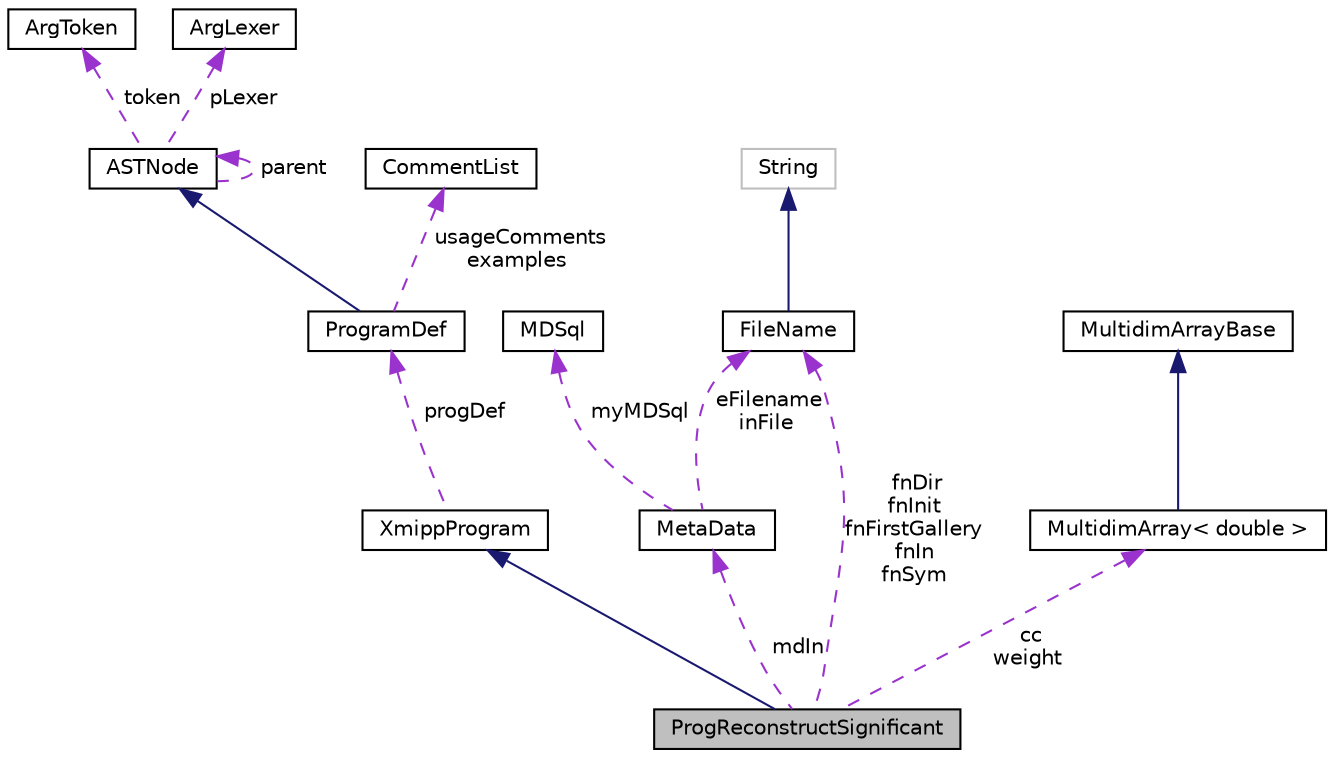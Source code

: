 digraph "ProgReconstructSignificant"
{
  edge [fontname="Helvetica",fontsize="10",labelfontname="Helvetica",labelfontsize="10"];
  node [fontname="Helvetica",fontsize="10",shape=record];
  Node3 [label="ProgReconstructSignificant",height=0.2,width=0.4,color="black", fillcolor="grey75", style="filled", fontcolor="black"];
  Node4 -> Node3 [dir="back",color="midnightblue",fontsize="10",style="solid",fontname="Helvetica"];
  Node4 [label="XmippProgram",height=0.2,width=0.4,color="black", fillcolor="white", style="filled",URL="$classXmippProgram.html"];
  Node5 -> Node4 [dir="back",color="darkorchid3",fontsize="10",style="dashed",label=" progDef" ,fontname="Helvetica"];
  Node5 [label="ProgramDef",height=0.2,width=0.4,color="black", fillcolor="white", style="filled",URL="$classProgramDef.html"];
  Node6 -> Node5 [dir="back",color="midnightblue",fontsize="10",style="solid",fontname="Helvetica"];
  Node6 [label="ASTNode",height=0.2,width=0.4,color="black", fillcolor="white", style="filled",URL="$classASTNode.html"];
  Node7 -> Node6 [dir="back",color="darkorchid3",fontsize="10",style="dashed",label=" token" ,fontname="Helvetica"];
  Node7 [label="ArgToken",height=0.2,width=0.4,color="black", fillcolor="white", style="filled",URL="$classArgToken.html"];
  Node8 -> Node6 [dir="back",color="darkorchid3",fontsize="10",style="dashed",label=" pLexer" ,fontname="Helvetica"];
  Node8 [label="ArgLexer",height=0.2,width=0.4,color="black", fillcolor="white", style="filled",URL="$classArgLexer.html"];
  Node6 -> Node6 [dir="back",color="darkorchid3",fontsize="10",style="dashed",label=" parent" ,fontname="Helvetica"];
  Node9 -> Node5 [dir="back",color="darkorchid3",fontsize="10",style="dashed",label=" usageComments\nexamples" ,fontname="Helvetica"];
  Node9 [label="CommentList",height=0.2,width=0.4,color="black", fillcolor="white", style="filled",URL="$classCommentList.html"];
  Node10 -> Node3 [dir="back",color="darkorchid3",fontsize="10",style="dashed",label=" mdIn" ,fontname="Helvetica"];
  Node10 [label="MetaData",height=0.2,width=0.4,color="black", fillcolor="white", style="filled",URL="$classMetaData.html"];
  Node11 -> Node10 [dir="back",color="darkorchid3",fontsize="10",style="dashed",label=" myMDSql" ,fontname="Helvetica"];
  Node11 [label="MDSql",height=0.2,width=0.4,color="black", fillcolor="white", style="filled",URL="$classMDSql.html"];
  Node12 -> Node10 [dir="back",color="darkorchid3",fontsize="10",style="dashed",label=" eFilename\ninFile" ,fontname="Helvetica"];
  Node12 [label="FileName",height=0.2,width=0.4,color="black", fillcolor="white", style="filled",URL="$classFileName.html"];
  Node13 -> Node12 [dir="back",color="midnightblue",fontsize="10",style="solid",fontname="Helvetica"];
  Node13 [label="String",height=0.2,width=0.4,color="grey75", fillcolor="white", style="filled"];
  Node14 -> Node3 [dir="back",color="darkorchid3",fontsize="10",style="dashed",label=" cc\nweight" ,fontname="Helvetica"];
  Node14 [label="MultidimArray\< double \>",height=0.2,width=0.4,color="black", fillcolor="white", style="filled",URL="$classMultidimArray.html"];
  Node15 -> Node14 [dir="back",color="midnightblue",fontsize="10",style="solid",fontname="Helvetica"];
  Node15 [label="MultidimArrayBase",height=0.2,width=0.4,color="black", fillcolor="white", style="filled",URL="$classMultidimArrayBase.html"];
  Node12 -> Node3 [dir="back",color="darkorchid3",fontsize="10",style="dashed",label=" fnDir\nfnInit\nfnFirstGallery\nfnIn\nfnSym" ,fontname="Helvetica"];
}
